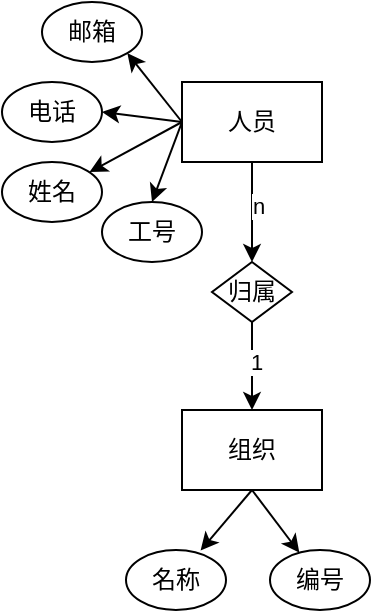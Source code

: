 <mxfile version="27.0.1">
  <diagram name="第 1 页" id="rvzXcjP9l49qfRC0ihUD">
    <mxGraphModel dx="823" dy="539" grid="1" gridSize="10" guides="1" tooltips="1" connect="1" arrows="1" fold="1" page="1" pageScale="1" pageWidth="827" pageHeight="1169" math="0" shadow="0">
      <root>
        <mxCell id="0" />
        <mxCell id="1" parent="0" />
        <mxCell id="j66iy3A7MX82HbBakfec-12" style="rounded=0;orthogonalLoop=1;jettySize=auto;html=1;exitX=0;exitY=0.5;exitDx=0;exitDy=0;entryX=1;entryY=1;entryDx=0;entryDy=0;" edge="1" parent="1" source="j66iy3A7MX82HbBakfec-2" target="j66iy3A7MX82HbBakfec-3">
          <mxGeometry relative="1" as="geometry" />
        </mxCell>
        <mxCell id="j66iy3A7MX82HbBakfec-13" style="rounded=0;orthogonalLoop=1;jettySize=auto;html=1;exitX=0;exitY=0.5;exitDx=0;exitDy=0;entryX=1;entryY=0.5;entryDx=0;entryDy=0;" edge="1" parent="1" source="j66iy3A7MX82HbBakfec-2" target="j66iy3A7MX82HbBakfec-11">
          <mxGeometry relative="1" as="geometry" />
        </mxCell>
        <mxCell id="j66iy3A7MX82HbBakfec-14" style="rounded=0;orthogonalLoop=1;jettySize=auto;html=1;exitX=0;exitY=0.5;exitDx=0;exitDy=0;" edge="1" parent="1" source="j66iy3A7MX82HbBakfec-2" target="j66iy3A7MX82HbBakfec-8">
          <mxGeometry relative="1" as="geometry" />
        </mxCell>
        <mxCell id="j66iy3A7MX82HbBakfec-15" style="rounded=0;orthogonalLoop=1;jettySize=auto;html=1;exitX=0;exitY=0.5;exitDx=0;exitDy=0;entryX=0.5;entryY=0;entryDx=0;entryDy=0;" edge="1" parent="1" source="j66iy3A7MX82HbBakfec-2" target="j66iy3A7MX82HbBakfec-9">
          <mxGeometry relative="1" as="geometry" />
        </mxCell>
        <mxCell id="j66iy3A7MX82HbBakfec-18" value="" style="rounded=0;orthogonalLoop=1;jettySize=auto;html=1;" edge="1" parent="1" source="j66iy3A7MX82HbBakfec-2" target="j66iy3A7MX82HbBakfec-16">
          <mxGeometry relative="1" as="geometry" />
        </mxCell>
        <mxCell id="j66iy3A7MX82HbBakfec-19" value="n" style="edgeLabel;html=1;align=center;verticalAlign=middle;resizable=0;points=[];" vertex="1" connectable="0" parent="j66iy3A7MX82HbBakfec-18">
          <mxGeometry x="-0.126" y="3" relative="1" as="geometry">
            <mxPoint as="offset" />
          </mxGeometry>
        </mxCell>
        <mxCell id="j66iy3A7MX82HbBakfec-2" value="人员" style="rounded=0;whiteSpace=wrap;html=1;" vertex="1" parent="1">
          <mxGeometry x="230" y="324" width="70" height="40" as="geometry" />
        </mxCell>
        <mxCell id="j66iy3A7MX82HbBakfec-3" value="邮箱" style="ellipse;whiteSpace=wrap;html=1;" vertex="1" parent="1">
          <mxGeometry x="160" y="284" width="50" height="30" as="geometry" />
        </mxCell>
        <mxCell id="j66iy3A7MX82HbBakfec-8" value="姓名" style="ellipse;whiteSpace=wrap;html=1;" vertex="1" parent="1">
          <mxGeometry x="140" y="364" width="50" height="30" as="geometry" />
        </mxCell>
        <mxCell id="j66iy3A7MX82HbBakfec-9" value="工号" style="ellipse;whiteSpace=wrap;html=1;" vertex="1" parent="1">
          <mxGeometry x="190" y="384" width="50" height="30" as="geometry" />
        </mxCell>
        <mxCell id="j66iy3A7MX82HbBakfec-11" value="电话" style="ellipse;whiteSpace=wrap;html=1;" vertex="1" parent="1">
          <mxGeometry x="140" y="324" width="50" height="30" as="geometry" />
        </mxCell>
        <mxCell id="j66iy3A7MX82HbBakfec-26" style="edgeStyle=orthogonalEdgeStyle;rounded=0;orthogonalLoop=1;jettySize=auto;html=1;exitX=0.5;exitY=1;exitDx=0;exitDy=0;entryX=0.5;entryY=0;entryDx=0;entryDy=0;" edge="1" parent="1" source="j66iy3A7MX82HbBakfec-16" target="j66iy3A7MX82HbBakfec-20">
          <mxGeometry relative="1" as="geometry" />
        </mxCell>
        <mxCell id="j66iy3A7MX82HbBakfec-27" value="1" style="edgeLabel;html=1;align=center;verticalAlign=middle;resizable=0;points=[];" vertex="1" connectable="0" parent="j66iy3A7MX82HbBakfec-26">
          <mxGeometry x="-0.117" y="2" relative="1" as="geometry">
            <mxPoint as="offset" />
          </mxGeometry>
        </mxCell>
        <mxCell id="j66iy3A7MX82HbBakfec-16" value="归属" style="rhombus;whiteSpace=wrap;html=1;" vertex="1" parent="1">
          <mxGeometry x="245" y="414" width="40" height="30" as="geometry" />
        </mxCell>
        <mxCell id="j66iy3A7MX82HbBakfec-24" value="" style="rounded=0;orthogonalLoop=1;jettySize=auto;html=1;exitX=0.5;exitY=1;exitDx=0;exitDy=0;" edge="1" parent="1" source="j66iy3A7MX82HbBakfec-20" target="j66iy3A7MX82HbBakfec-22">
          <mxGeometry relative="1" as="geometry" />
        </mxCell>
        <mxCell id="j66iy3A7MX82HbBakfec-20" value="组织" style="rounded=0;whiteSpace=wrap;html=1;" vertex="1" parent="1">
          <mxGeometry x="230" y="488" width="70" height="40" as="geometry" />
        </mxCell>
        <mxCell id="j66iy3A7MX82HbBakfec-21" value="名称" style="ellipse;whiteSpace=wrap;html=1;" vertex="1" parent="1">
          <mxGeometry x="202" y="558" width="50" height="30" as="geometry" />
        </mxCell>
        <mxCell id="j66iy3A7MX82HbBakfec-22" value="编号" style="ellipse;whiteSpace=wrap;html=1;" vertex="1" parent="1">
          <mxGeometry x="274" y="558" width="50" height="30" as="geometry" />
        </mxCell>
        <mxCell id="j66iy3A7MX82HbBakfec-23" style="rounded=0;orthogonalLoop=1;jettySize=auto;html=1;exitX=0.5;exitY=1;exitDx=0;exitDy=0;entryX=0.746;entryY=0.009;entryDx=0;entryDy=0;entryPerimeter=0;" edge="1" parent="1" source="j66iy3A7MX82HbBakfec-20" target="j66iy3A7MX82HbBakfec-21">
          <mxGeometry relative="1" as="geometry" />
        </mxCell>
      </root>
    </mxGraphModel>
  </diagram>
</mxfile>
